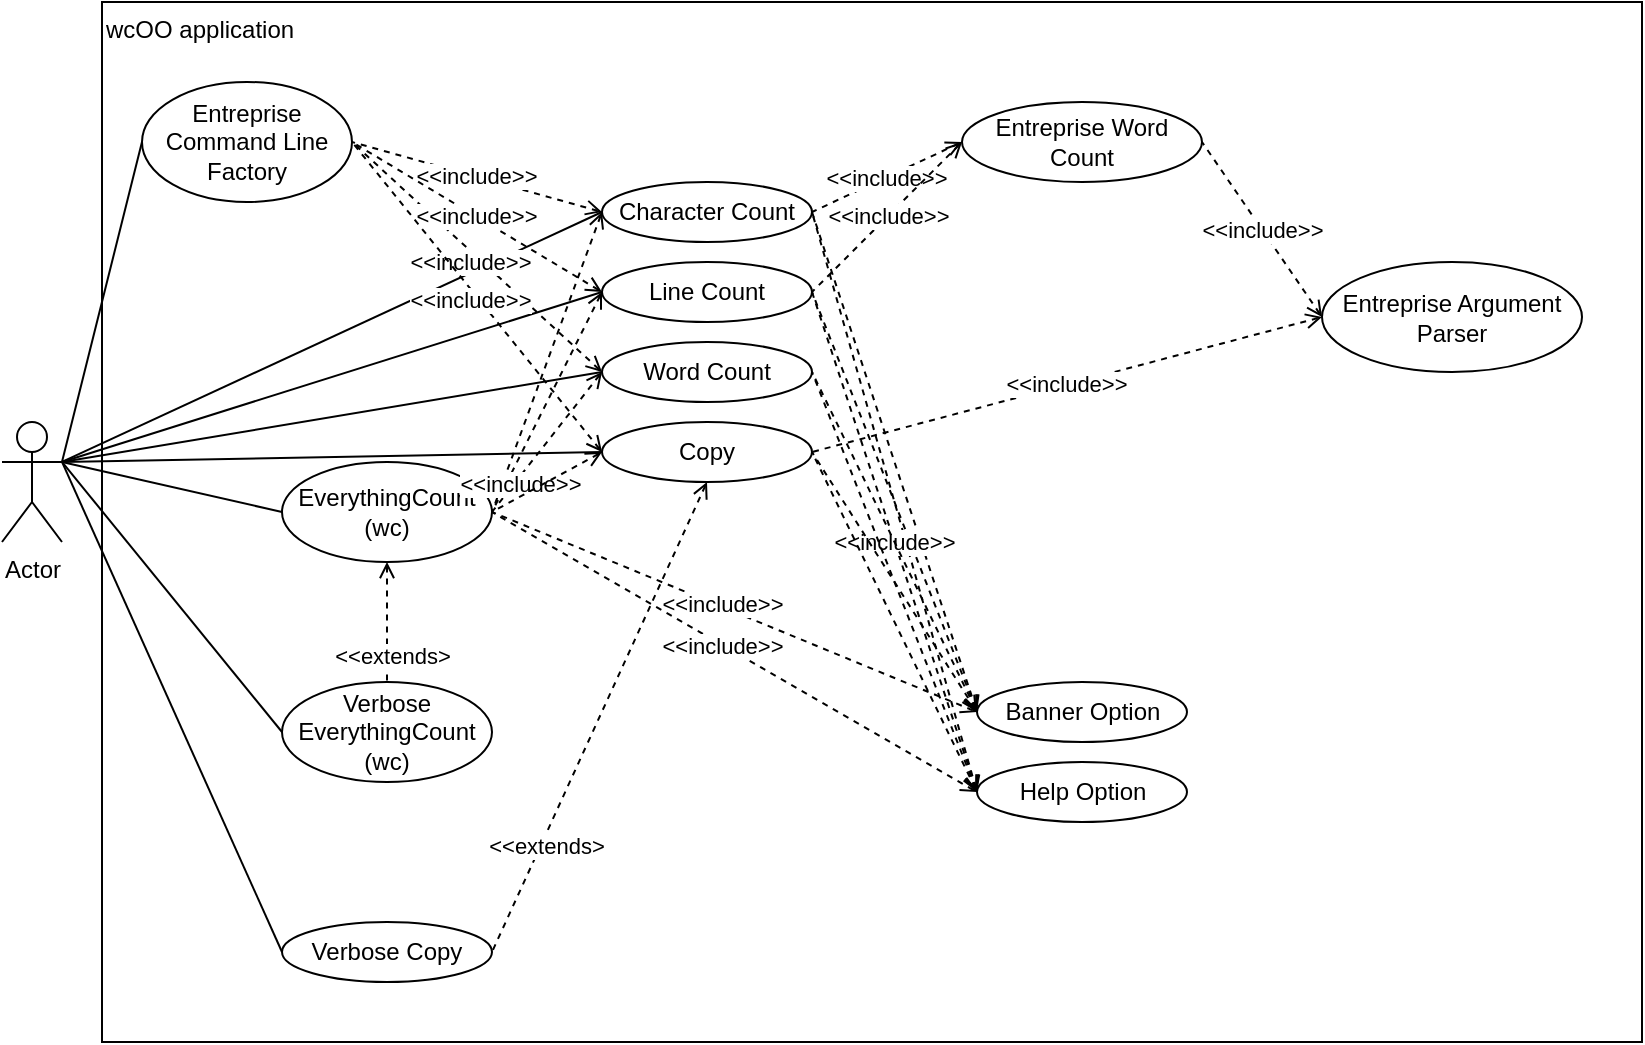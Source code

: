 <mxfile version="13.8.0" type="github" pages="2">
  <diagram id="klySL-yoXc_VsXjcWgvZ" name="Use Case Diagram">
    <mxGraphModel dx="838" dy="922" grid="1" gridSize="10" guides="1" tooltips="1" connect="1" arrows="1" fold="1" page="1" pageScale="1" pageWidth="850" pageHeight="1100" math="0" shadow="0">
      <root>
        <mxCell id="0" />
        <mxCell id="1" parent="0" />
        <mxCell id="cxU1EgE2nvqe68VGwKP_-1" value="Actor" style="shape=umlActor;verticalLabelPosition=bottom;verticalAlign=top;html=1;" parent="1" vertex="1">
          <mxGeometry x="20" y="250" width="30" height="60" as="geometry" />
        </mxCell>
        <mxCell id="cxU1EgE2nvqe68VGwKP_-4" value="wcOO application" style="rounded=0;whiteSpace=wrap;html=1;fillColor=none;align=left;verticalAlign=top;" parent="1" vertex="1">
          <mxGeometry x="70" y="40" width="770" height="520" as="geometry" />
        </mxCell>
        <mxCell id="cxU1EgE2nvqe68VGwKP_-5" value="Character Count" style="ellipse;whiteSpace=wrap;html=1;fillColor=none;align=center;" parent="1" vertex="1">
          <mxGeometry x="320" y="130" width="105" height="30" as="geometry" />
        </mxCell>
        <mxCell id="XS6prtkgHlYoeQkMIRFP-1" value="Line Count" style="ellipse;whiteSpace=wrap;html=1;fillColor=none;align=center;" parent="1" vertex="1">
          <mxGeometry x="320" y="170" width="105" height="30" as="geometry" />
        </mxCell>
        <mxCell id="XS6prtkgHlYoeQkMIRFP-2" value="Word Count" style="ellipse;whiteSpace=wrap;html=1;fillColor=none;align=center;" parent="1" vertex="1">
          <mxGeometry x="320" y="210" width="105" height="30" as="geometry" />
        </mxCell>
        <mxCell id="XS6prtkgHlYoeQkMIRFP-4" value="Entreprise Command Line Factory" style="ellipse;whiteSpace=wrap;html=1;fillColor=none;align=center;" parent="1" vertex="1">
          <mxGeometry x="90" y="80" width="105" height="60" as="geometry" />
        </mxCell>
        <mxCell id="XS6prtkgHlYoeQkMIRFP-6" value="" style="endArrow=none;html=1;entryX=1;entryY=0.333;entryDx=0;entryDy=0;entryPerimeter=0;exitX=0;exitY=0.5;exitDx=0;exitDy=0;" parent="1" source="XS6prtkgHlYoeQkMIRFP-4" target="cxU1EgE2nvqe68VGwKP_-1" edge="1">
          <mxGeometry width="50" height="50" relative="1" as="geometry">
            <mxPoint x="380" y="410" as="sourcePoint" />
            <mxPoint x="430" y="360" as="targetPoint" />
          </mxGeometry>
        </mxCell>
        <mxCell id="XS6prtkgHlYoeQkMIRFP-7" value="" style="endArrow=none;html=1;exitX=1;exitY=0.333;exitDx=0;exitDy=0;exitPerimeter=0;entryX=0;entryY=0.5;entryDx=0;entryDy=0;" parent="1" source="cxU1EgE2nvqe68VGwKP_-1" target="cxU1EgE2nvqe68VGwKP_-5" edge="1">
          <mxGeometry width="50" height="50" relative="1" as="geometry">
            <mxPoint x="380" y="410" as="sourcePoint" />
            <mxPoint x="430" y="360" as="targetPoint" />
          </mxGeometry>
        </mxCell>
        <mxCell id="XS6prtkgHlYoeQkMIRFP-8" value="" style="endArrow=none;html=1;exitX=1;exitY=0.333;exitDx=0;exitDy=0;exitPerimeter=0;entryX=0;entryY=0.5;entryDx=0;entryDy=0;" parent="1" source="cxU1EgE2nvqe68VGwKP_-1" target="XS6prtkgHlYoeQkMIRFP-2" edge="1">
          <mxGeometry width="50" height="50" relative="1" as="geometry">
            <mxPoint x="90" y="280" as="sourcePoint" />
            <mxPoint x="330" y="205" as="targetPoint" />
          </mxGeometry>
        </mxCell>
        <mxCell id="XS6prtkgHlYoeQkMIRFP-9" value="" style="endArrow=none;html=1;entryX=0;entryY=0.5;entryDx=0;entryDy=0;exitX=1;exitY=0.333;exitDx=0;exitDy=0;exitPerimeter=0;" parent="1" target="XS6prtkgHlYoeQkMIRFP-1" edge="1" source="cxU1EgE2nvqe68VGwKP_-1">
          <mxGeometry width="50" height="50" relative="1" as="geometry">
            <mxPoint x="80" y="270" as="sourcePoint" />
            <mxPoint x="340" y="215" as="targetPoint" />
          </mxGeometry>
        </mxCell>
        <mxCell id="XS6prtkgHlYoeQkMIRFP-10" value="&amp;lt;&amp;lt;include&amp;gt;&amp;gt;" style="endArrow=none;dashed=1;html=1;startArrow=open;startFill=0;entryX=1;entryY=0.5;entryDx=0;entryDy=0;exitX=0;exitY=0.5;exitDx=0;exitDy=0;" parent="1" source="cxU1EgE2nvqe68VGwKP_-5" target="XS6prtkgHlYoeQkMIRFP-4" edge="1">
          <mxGeometry width="50" height="50" relative="1" as="geometry">
            <mxPoint x="380" y="410" as="sourcePoint" />
            <mxPoint x="430" y="360" as="targetPoint" />
          </mxGeometry>
        </mxCell>
        <mxCell id="XS6prtkgHlYoeQkMIRFP-11" value="&amp;lt;&amp;lt;include&amp;gt;&amp;gt;" style="endArrow=none;dashed=1;html=1;startArrow=open;startFill=0;entryX=1;entryY=0.5;entryDx=0;entryDy=0;exitX=0;exitY=0.5;exitDx=0;exitDy=0;" parent="1" source="XS6prtkgHlYoeQkMIRFP-2" target="XS6prtkgHlYoeQkMIRFP-4" edge="1">
          <mxGeometry x="0.009" y="4" width="50" height="50" relative="1" as="geometry">
            <mxPoint x="490" y="340" as="sourcePoint" />
            <mxPoint x="425" y="525" as="targetPoint" />
            <mxPoint as="offset" />
          </mxGeometry>
        </mxCell>
        <mxCell id="XS6prtkgHlYoeQkMIRFP-12" value="&amp;lt;&amp;lt;include&amp;gt;&amp;gt;" style="endArrow=none;dashed=1;html=1;startArrow=open;startFill=0;exitX=0;exitY=0.5;exitDx=0;exitDy=0;entryX=1;entryY=0.5;entryDx=0;entryDy=0;" parent="1" source="XS6prtkgHlYoeQkMIRFP-1" target="XS6prtkgHlYoeQkMIRFP-4" edge="1">
          <mxGeometry width="50" height="50" relative="1" as="geometry">
            <mxPoint x="475" y="287.5" as="sourcePoint" />
            <mxPoint x="260" y="380" as="targetPoint" />
          </mxGeometry>
        </mxCell>
        <mxCell id="XS6prtkgHlYoeQkMIRFP-13" value="Copy" style="ellipse;whiteSpace=wrap;html=1;fillColor=none;align=center;" parent="1" vertex="1">
          <mxGeometry x="320" y="250" width="105" height="30" as="geometry" />
        </mxCell>
        <mxCell id="XS6prtkgHlYoeQkMIRFP-14" value="&amp;lt;&amp;lt;include&amp;gt;&amp;gt;" style="endArrow=none;dashed=1;html=1;startArrow=open;startFill=0;entryX=1;entryY=0.5;entryDx=0;entryDy=0;exitX=0;exitY=0.5;exitDx=0;exitDy=0;" parent="1" source="XS6prtkgHlYoeQkMIRFP-13" target="XS6prtkgHlYoeQkMIRFP-4" edge="1">
          <mxGeometry x="0.009" y="4" width="50" height="50" relative="1" as="geometry">
            <mxPoint x="330" y="305" as="sourcePoint" />
            <mxPoint x="265" y="390" as="targetPoint" />
            <mxPoint as="offset" />
          </mxGeometry>
        </mxCell>
        <mxCell id="XS6prtkgHlYoeQkMIRFP-15" value="" style="endArrow=none;html=1;exitX=1;exitY=0.333;exitDx=0;exitDy=0;exitPerimeter=0;entryX=0;entryY=0.5;entryDx=0;entryDy=0;" parent="1" source="cxU1EgE2nvqe68VGwKP_-1" target="XS6prtkgHlYoeQkMIRFP-13" edge="1">
          <mxGeometry width="50" height="50" relative="1" as="geometry">
            <mxPoint x="90" y="280" as="sourcePoint" />
            <mxPoint x="330" y="305" as="targetPoint" />
          </mxGeometry>
        </mxCell>
        <mxCell id="XS6prtkgHlYoeQkMIRFP-17" value="Entreprise Word Count" style="ellipse;whiteSpace=wrap;html=1;fillColor=none;align=center;" parent="1" vertex="1">
          <mxGeometry x="500" y="90" width="120" height="40" as="geometry" />
        </mxCell>
        <mxCell id="XS6prtkgHlYoeQkMIRFP-21" value="&amp;lt;&amp;lt;include&amp;gt;&amp;gt;" style="endArrow=none;dashed=1;html=1;startArrow=open;startFill=0;exitX=0;exitY=0.5;exitDx=0;exitDy=0;entryX=1;entryY=0.5;entryDx=0;entryDy=0;" parent="1" source="XS6prtkgHlYoeQkMIRFP-17" target="cxU1EgE2nvqe68VGwKP_-5" edge="1">
          <mxGeometry width="50" height="50" relative="1" as="geometry">
            <mxPoint x="330" y="255" as="sourcePoint" />
            <mxPoint x="265" y="390" as="targetPoint" />
          </mxGeometry>
        </mxCell>
        <mxCell id="XS6prtkgHlYoeQkMIRFP-22" value="&amp;lt;&amp;lt;include&amp;gt;&amp;gt;" style="endArrow=none;dashed=1;html=1;startArrow=open;startFill=0;exitX=0;exitY=0.5;exitDx=0;exitDy=0;entryX=1;entryY=0.5;entryDx=0;entryDy=0;" parent="1" source="XS6prtkgHlYoeQkMIRFP-17" target="XS6prtkgHlYoeQkMIRFP-1" edge="1">
          <mxGeometry width="50" height="50" relative="1" as="geometry">
            <mxPoint x="490" y="280" as="sourcePoint" />
            <mxPoint x="435" y="205" as="targetPoint" />
          </mxGeometry>
        </mxCell>
        <mxCell id="D35DEZ73m5S6Z2tAEh1B-1" value="Entreprise Argument Parser" style="ellipse;whiteSpace=wrap;html=1;fillColor=none;align=center;" parent="1" vertex="1">
          <mxGeometry x="680" y="170" width="130" height="55" as="geometry" />
        </mxCell>
        <mxCell id="D35DEZ73m5S6Z2tAEh1B-2" value="&amp;lt;&amp;lt;include&amp;gt;&amp;gt;" style="endArrow=none;dashed=1;html=1;startArrow=open;startFill=0;entryX=1;entryY=0.5;entryDx=0;entryDy=0;exitX=0;exitY=0.5;exitDx=0;exitDy=0;" parent="1" source="D35DEZ73m5S6Z2tAEh1B-1" target="XS6prtkgHlYoeQkMIRFP-13" edge="1">
          <mxGeometry width="50" height="50" relative="1" as="geometry">
            <mxPoint x="510" y="255" as="sourcePoint" />
            <mxPoint x="435" y="305" as="targetPoint" />
          </mxGeometry>
        </mxCell>
        <mxCell id="D35DEZ73m5S6Z2tAEh1B-3" value="&amp;lt;&amp;lt;include&amp;gt;&amp;gt;" style="endArrow=none;dashed=1;html=1;startArrow=open;startFill=0;entryX=1;entryY=0.5;entryDx=0;entryDy=0;exitX=0;exitY=0.5;exitDx=0;exitDy=0;" parent="1" source="D35DEZ73m5S6Z2tAEh1B-1" target="XS6prtkgHlYoeQkMIRFP-17" edge="1">
          <mxGeometry width="50" height="50" relative="1" as="geometry">
            <mxPoint x="520" y="265" as="sourcePoint" />
            <mxPoint x="445" y="315" as="targetPoint" />
          </mxGeometry>
        </mxCell>
        <mxCell id="nGa6LLyZWd6azllLUKl0-2" value="Help Option" style="ellipse;whiteSpace=wrap;html=1;fillColor=none;align=center;" vertex="1" parent="1">
          <mxGeometry x="507.5" y="420" width="105" height="30" as="geometry" />
        </mxCell>
        <mxCell id="nGa6LLyZWd6azllLUKl0-3" value="Banner Option" style="ellipse;whiteSpace=wrap;html=1;fillColor=none;align=center;" vertex="1" parent="1">
          <mxGeometry x="507.5" y="380" width="105" height="30" as="geometry" />
        </mxCell>
        <mxCell id="GT4I_Vl5k48MpZQ6zJ6Z-2" value="" style="endArrow=none;dashed=1;html=1;startArrow=open;startFill=0;entryX=1;entryY=0.5;entryDx=0;entryDy=0;exitX=0;exitY=0.5;exitDx=0;exitDy=0;" edge="1" parent="1" source="nGa6LLyZWd6azllLUKl0-3" target="cxU1EgE2nvqe68VGwKP_-5">
          <mxGeometry width="50" height="50" relative="1" as="geometry">
            <mxPoint x="517.5" y="425" as="sourcePoint" />
            <mxPoint x="435.0" y="250" as="targetPoint" />
          </mxGeometry>
        </mxCell>
        <mxCell id="GT4I_Vl5k48MpZQ6zJ6Z-3" value="" style="endArrow=none;dashed=1;html=1;startArrow=open;startFill=0;entryX=1;entryY=0.5;entryDx=0;entryDy=0;exitX=0;exitY=0.5;exitDx=0;exitDy=0;" edge="1" parent="1" source="nGa6LLyZWd6azllLUKl0-2" target="cxU1EgE2nvqe68VGwKP_-5">
          <mxGeometry width="50" height="50" relative="1" as="geometry">
            <mxPoint x="527.5" y="435" as="sourcePoint" />
            <mxPoint x="445.0" y="260" as="targetPoint" />
          </mxGeometry>
        </mxCell>
        <mxCell id="GT4I_Vl5k48MpZQ6zJ6Z-5" value="EverythingCount (wc)" style="ellipse;whiteSpace=wrap;html=1;fillColor=none;align=center;" vertex="1" parent="1">
          <mxGeometry x="160" y="270" width="105" height="50" as="geometry" />
        </mxCell>
        <mxCell id="GT4I_Vl5k48MpZQ6zJ6Z-7" value="" style="endArrow=none;dashed=1;html=1;startArrow=open;startFill=0;entryX=1;entryY=0.5;entryDx=0;entryDy=0;exitX=0;exitY=0.5;exitDx=0;exitDy=0;" edge="1" parent="1" source="cxU1EgE2nvqe68VGwKP_-5" target="GT4I_Vl5k48MpZQ6zJ6Z-5">
          <mxGeometry x="0.538" y="2" width="50" height="50" relative="1" as="geometry">
            <mxPoint x="330.0" y="375" as="sourcePoint" />
            <mxPoint x="275" y="210" as="targetPoint" />
            <mxPoint y="1" as="offset" />
          </mxGeometry>
        </mxCell>
        <mxCell id="GT4I_Vl5k48MpZQ6zJ6Z-8" value="" style="endArrow=none;dashed=1;html=1;startArrow=open;startFill=0;entryX=1;entryY=0.5;entryDx=0;entryDy=0;exitX=0;exitY=0.5;exitDx=0;exitDy=0;" edge="1" parent="1" source="XS6prtkgHlYoeQkMIRFP-1" target="GT4I_Vl5k48MpZQ6zJ6Z-5">
          <mxGeometry x="0.538" y="2" width="50" height="50" relative="1" as="geometry">
            <mxPoint x="330.0" y="250" as="sourcePoint" />
            <mxPoint x="275" y="405" as="targetPoint" />
            <mxPoint y="1" as="offset" />
          </mxGeometry>
        </mxCell>
        <mxCell id="GT4I_Vl5k48MpZQ6zJ6Z-9" value="&amp;lt;&amp;lt;include&amp;gt;&amp;gt;" style="endArrow=none;dashed=1;html=1;startArrow=open;startFill=0;entryX=1;entryY=0.5;entryDx=0;entryDy=0;exitX=0;exitY=0.5;exitDx=0;exitDy=0;" edge="1" parent="1" source="XS6prtkgHlYoeQkMIRFP-2" target="GT4I_Vl5k48MpZQ6zJ6Z-5">
          <mxGeometry x="0.538" y="2" width="50" height="50" relative="1" as="geometry">
            <mxPoint x="340.0" y="260" as="sourcePoint" />
            <mxPoint x="285" y="415" as="targetPoint" />
            <mxPoint y="1" as="offset" />
          </mxGeometry>
        </mxCell>
        <mxCell id="GT4I_Vl5k48MpZQ6zJ6Z-10" value="" style="endArrow=none;dashed=1;html=1;startArrow=open;startFill=0;entryX=1;entryY=0.5;entryDx=0;entryDy=0;exitX=0;exitY=0.5;exitDx=0;exitDy=0;" edge="1" parent="1" source="XS6prtkgHlYoeQkMIRFP-13" target="GT4I_Vl5k48MpZQ6zJ6Z-5">
          <mxGeometry x="0.538" y="2" width="50" height="50" relative="1" as="geometry">
            <mxPoint x="350.0" y="270" as="sourcePoint" />
            <mxPoint x="295" y="425" as="targetPoint" />
            <mxPoint y="1" as="offset" />
          </mxGeometry>
        </mxCell>
        <mxCell id="GT4I_Vl5k48MpZQ6zJ6Z-11" value="" style="endArrow=none;html=1;exitX=1;exitY=0.333;exitDx=0;exitDy=0;exitPerimeter=0;entryX=0;entryY=0.5;entryDx=0;entryDy=0;" edge="1" parent="1" source="cxU1EgE2nvqe68VGwKP_-1" target="GT4I_Vl5k48MpZQ6zJ6Z-5">
          <mxGeometry width="50" height="50" relative="1" as="geometry">
            <mxPoint x="340" y="480" as="sourcePoint" />
            <mxPoint x="390" y="430" as="targetPoint" />
          </mxGeometry>
        </mxCell>
        <mxCell id="GT4I_Vl5k48MpZQ6zJ6Z-16" value="" style="endArrow=none;dashed=1;html=1;startArrow=open;startFill=0;entryX=1;entryY=0.5;entryDx=0;entryDy=0;exitX=0;exitY=0.5;exitDx=0;exitDy=0;" edge="1" parent="1" source="nGa6LLyZWd6azllLUKl0-3" target="XS6prtkgHlYoeQkMIRFP-1">
          <mxGeometry width="50" height="50" relative="1" as="geometry">
            <mxPoint x="517.5" y="545" as="sourcePoint" />
            <mxPoint x="435.0" y="250" as="targetPoint" />
          </mxGeometry>
        </mxCell>
        <mxCell id="GT4I_Vl5k48MpZQ6zJ6Z-17" value="&amp;lt;&amp;lt;include&amp;gt;&amp;gt;" style="endArrow=none;dashed=1;html=1;startArrow=open;startFill=0;entryX=1;entryY=0.5;entryDx=0;entryDy=0;exitX=0;exitY=0.5;exitDx=0;exitDy=0;" edge="1" parent="1" source="nGa6LLyZWd6azllLUKl0-2" target="XS6prtkgHlYoeQkMIRFP-1">
          <mxGeometry width="50" height="50" relative="1" as="geometry">
            <mxPoint x="527.5" y="555" as="sourcePoint" />
            <mxPoint x="445.0" y="260" as="targetPoint" />
          </mxGeometry>
        </mxCell>
        <mxCell id="GT4I_Vl5k48MpZQ6zJ6Z-18" value="" style="endArrow=none;dashed=1;html=1;startArrow=open;startFill=0;entryX=1;entryY=0.5;entryDx=0;entryDy=0;exitX=0;exitY=0.5;exitDx=0;exitDy=0;" edge="1" parent="1" source="nGa6LLyZWd6azllLUKl0-3" target="XS6prtkgHlYoeQkMIRFP-2">
          <mxGeometry width="50" height="50" relative="1" as="geometry">
            <mxPoint x="537.5" y="565" as="sourcePoint" />
            <mxPoint x="455.0" y="270" as="targetPoint" />
          </mxGeometry>
        </mxCell>
        <mxCell id="GT4I_Vl5k48MpZQ6zJ6Z-19" value="" style="endArrow=none;dashed=1;html=1;startArrow=open;startFill=0;entryX=1;entryY=0.5;entryDx=0;entryDy=0;exitX=0;exitY=0.5;exitDx=0;exitDy=0;" edge="1" parent="1" source="nGa6LLyZWd6azllLUKl0-2" target="XS6prtkgHlYoeQkMIRFP-2">
          <mxGeometry width="50" height="50" relative="1" as="geometry">
            <mxPoint x="547.5" y="575" as="sourcePoint" />
            <mxPoint x="465.0" y="280" as="targetPoint" />
          </mxGeometry>
        </mxCell>
        <mxCell id="GT4I_Vl5k48MpZQ6zJ6Z-20" value="" style="endArrow=none;dashed=1;html=1;startArrow=open;startFill=0;entryX=1;entryY=0.5;entryDx=0;entryDy=0;exitX=0;exitY=0.5;exitDx=0;exitDy=0;" edge="1" parent="1" source="nGa6LLyZWd6azllLUKl0-3" target="XS6prtkgHlYoeQkMIRFP-13">
          <mxGeometry width="50" height="50" relative="1" as="geometry">
            <mxPoint x="557.5" y="585" as="sourcePoint" />
            <mxPoint x="475.0" y="290" as="targetPoint" />
          </mxGeometry>
        </mxCell>
        <mxCell id="GT4I_Vl5k48MpZQ6zJ6Z-21" value="" style="endArrow=none;dashed=1;html=1;startArrow=open;startFill=0;entryX=1;entryY=0.5;entryDx=0;entryDy=0;exitX=0;exitY=0.5;exitDx=0;exitDy=0;" edge="1" parent="1" source="nGa6LLyZWd6azllLUKl0-2" target="XS6prtkgHlYoeQkMIRFP-13">
          <mxGeometry width="50" height="50" relative="1" as="geometry">
            <mxPoint x="567.5" y="595" as="sourcePoint" />
            <mxPoint x="485.0" y="300" as="targetPoint" />
          </mxGeometry>
        </mxCell>
        <mxCell id="GT4I_Vl5k48MpZQ6zJ6Z-24" value="&amp;lt;&amp;lt;extends&amp;gt;" style="endArrow=none;dashed=1;html=1;startArrow=open;startFill=0;entryX=0.5;entryY=0;entryDx=0;entryDy=0;exitX=0.5;exitY=1;exitDx=0;exitDy=0;" edge="1" parent="1" source="GT4I_Vl5k48MpZQ6zJ6Z-5" target="GT4I_Vl5k48MpZQ6zJ6Z-23">
          <mxGeometry x="0.538" y="2" width="50" height="50" relative="1" as="geometry">
            <mxPoint x="330.0" y="275" as="sourcePoint" />
            <mxPoint x="205" y="205" as="targetPoint" />
            <mxPoint y="1" as="offset" />
          </mxGeometry>
        </mxCell>
        <mxCell id="GT4I_Vl5k48MpZQ6zJ6Z-25" value="Verbose Copy" style="ellipse;whiteSpace=wrap;html=1;fillColor=none;align=center;" vertex="1" parent="1">
          <mxGeometry x="160" y="500" width="105" height="30" as="geometry" />
        </mxCell>
        <mxCell id="GT4I_Vl5k48MpZQ6zJ6Z-26" value="&amp;lt;&amp;lt;extends&amp;gt;" style="endArrow=none;dashed=1;html=1;startArrow=open;startFill=0;entryX=1;entryY=0.5;entryDx=0;entryDy=0;exitX=0.5;exitY=1;exitDx=0;exitDy=0;" edge="1" parent="1" source="XS6prtkgHlYoeQkMIRFP-13" target="GT4I_Vl5k48MpZQ6zJ6Z-25">
          <mxGeometry x="0.538" y="2" width="50" height="50" relative="1" as="geometry">
            <mxPoint x="152.5" y="230" as="sourcePoint" />
            <mxPoint x="152.5" y="360" as="targetPoint" />
            <mxPoint y="1" as="offset" />
          </mxGeometry>
        </mxCell>
        <mxCell id="GT4I_Vl5k48MpZQ6zJ6Z-27" value="" style="endArrow=none;html=1;exitX=1;exitY=0.333;exitDx=0;exitDy=0;exitPerimeter=0;entryX=0;entryY=0.5;entryDx=0;entryDy=0;" edge="1" parent="1" source="cxU1EgE2nvqe68VGwKP_-1" target="GT4I_Vl5k48MpZQ6zJ6Z-23">
          <mxGeometry width="50" height="50" relative="1" as="geometry">
            <mxPoint x="410" y="490" as="sourcePoint" />
            <mxPoint x="460" y="440" as="targetPoint" />
          </mxGeometry>
        </mxCell>
        <mxCell id="GT4I_Vl5k48MpZQ6zJ6Z-28" value="" style="endArrow=none;html=1;exitX=1;exitY=0.333;exitDx=0;exitDy=0;exitPerimeter=0;entryX=0;entryY=0.5;entryDx=0;entryDy=0;" edge="1" parent="1" source="cxU1EgE2nvqe68VGwKP_-1" target="GT4I_Vl5k48MpZQ6zJ6Z-25">
          <mxGeometry width="50" height="50" relative="1" as="geometry">
            <mxPoint x="410" y="490" as="sourcePoint" />
            <mxPoint x="460" y="440" as="targetPoint" />
          </mxGeometry>
        </mxCell>
        <mxCell id="GT4I_Vl5k48MpZQ6zJ6Z-23" value="Verbose EverythingCount (wc)" style="ellipse;whiteSpace=wrap;html=1;fillColor=none;align=center;" vertex="1" parent="1">
          <mxGeometry x="160" y="380" width="105" height="50" as="geometry" />
        </mxCell>
        <mxCell id="GT4I_Vl5k48MpZQ6zJ6Z-30" value="&amp;lt;&amp;lt;include&amp;gt;&amp;gt;" style="endArrow=none;dashed=1;html=1;startArrow=open;startFill=0;entryX=1;entryY=0.5;entryDx=0;entryDy=0;exitX=0;exitY=0.5;exitDx=0;exitDy=0;" edge="1" parent="1" source="nGa6LLyZWd6azllLUKl0-3" target="GT4I_Vl5k48MpZQ6zJ6Z-5">
          <mxGeometry x="0.055" y="-1" width="50" height="50" relative="1" as="geometry">
            <mxPoint x="330.0" y="275" as="sourcePoint" />
            <mxPoint x="275" y="305.0" as="targetPoint" />
            <mxPoint as="offset" />
          </mxGeometry>
        </mxCell>
        <mxCell id="GT4I_Vl5k48MpZQ6zJ6Z-31" value="&amp;lt;&amp;lt;include&amp;gt;&amp;gt;" style="endArrow=none;dashed=1;html=1;startArrow=open;startFill=0;entryX=1;entryY=0.5;entryDx=0;entryDy=0;exitX=0;exitY=0.5;exitDx=0;exitDy=0;" edge="1" parent="1" source="nGa6LLyZWd6azllLUKl0-2" target="GT4I_Vl5k48MpZQ6zJ6Z-5">
          <mxGeometry x="0.051" width="50" height="50" relative="1" as="geometry">
            <mxPoint x="340.0" y="285" as="sourcePoint" />
            <mxPoint x="285" y="315.0" as="targetPoint" />
            <mxPoint as="offset" />
          </mxGeometry>
        </mxCell>
      </root>
    </mxGraphModel>
  </diagram>
  <diagram id="ZMA6nwO_vbuh9riKTsS5" name="Key Concept Model">
    <mxGraphModel dx="712" dy="784" grid="1" gridSize="10" guides="1" tooltips="1" connect="1" arrows="1" fold="1" page="1" pageScale="1" pageWidth="850" pageHeight="1100" math="0" shadow="0">
      <root>
        <mxCell id="BkJejeZh7EGTEtDG61yu-0" />
        <mxCell id="BkJejeZh7EGTEtDG61yu-1" parent="BkJejeZh7EGTEtDG61yu-0" />
        <mxCell id="BkJejeZh7EGTEtDG61yu-2" style="edgeStyle=orthogonalEdgeStyle;rounded=0;orthogonalLoop=1;jettySize=auto;html=1;exitX=0;exitY=0.5;exitDx=0;exitDy=0;entryX=1;entryY=0.5;entryDx=0;entryDy=0;endArrow=none;endFill=0;" parent="BkJejeZh7EGTEtDG61yu-1" source="BkJejeZh7EGTEtDG61yu-3" target="BkJejeZh7EGTEtDG61yu-11" edge="1">
          <mxGeometry relative="1" as="geometry" />
        </mxCell>
        <mxCell id="BkJejeZh7EGTEtDG61yu-3" value="&lt;div&gt;Counter&lt;/div&gt;" style="rounded=0;whiteSpace=wrap;html=1;shadow=0;glass=0;comic=0;sketch=0;strokeColor=#000000;" parent="BkJejeZh7EGTEtDG61yu-1" vertex="1">
          <mxGeometry x="350" y="490" width="120" height="60" as="geometry" />
        </mxCell>
        <mxCell id="BkJejeZh7EGTEtDG61yu-4" style="edgeStyle=orthogonalEdgeStyle;rounded=0;orthogonalLoop=1;jettySize=auto;html=1;exitX=0.5;exitY=0;exitDx=0;exitDy=0;entryX=0.5;entryY=1;entryDx=0;entryDy=0;endArrow=none;endFill=0;" parent="BkJejeZh7EGTEtDG61yu-1" source="BkJejeZh7EGTEtDG61yu-6" target="BkJejeZh7EGTEtDG61yu-8" edge="1">
          <mxGeometry relative="1" as="geometry" />
        </mxCell>
        <mxCell id="BkJejeZh7EGTEtDG61yu-5" style="edgeStyle=orthogonalEdgeStyle;rounded=0;orthogonalLoop=1;jettySize=auto;html=1;exitX=0;exitY=0.5;exitDx=0;exitDy=0;entryX=1;entryY=0.5;entryDx=0;entryDy=0;endArrow=none;endFill=0;" parent="BkJejeZh7EGTEtDG61yu-1" source="BkJejeZh7EGTEtDG61yu-6" target="BkJejeZh7EGTEtDG61yu-3" edge="1">
          <mxGeometry relative="1" as="geometry" />
        </mxCell>
        <mxCell id="BkJejeZh7EGTEtDG61yu-6" value="Counter Command Line Application" style="rounded=0;whiteSpace=wrap;html=1;shadow=0;glass=0;comic=0;sketch=0;strokeColor=#000000;" parent="BkJejeZh7EGTEtDG61yu-1" vertex="1">
          <mxGeometry x="580" y="490" width="120" height="60" as="geometry" />
        </mxCell>
        <mxCell id="BkJejeZh7EGTEtDG61yu-7" style="edgeStyle=orthogonalEdgeStyle;rounded=0;orthogonalLoop=1;jettySize=auto;html=1;exitX=0;exitY=0.5;exitDx=0;exitDy=0;entryX=0.5;entryY=1;entryDx=0;entryDy=0;endArrow=none;endFill=0;" parent="BkJejeZh7EGTEtDG61yu-1" source="BkJejeZh7EGTEtDG61yu-8" target="BkJejeZh7EGTEtDG61yu-9" edge="1">
          <mxGeometry relative="1" as="geometry" />
        </mxCell>
        <mxCell id="BkJejeZh7EGTEtDG61yu-8" value="&lt;div&gt;Argument Parser&lt;/div&gt;" style="rounded=0;whiteSpace=wrap;html=1;shadow=0;glass=0;comic=0;sketch=0;strokeColor=#000000;" parent="BkJejeZh7EGTEtDG61yu-1" vertex="1">
          <mxGeometry x="580" y="370" width="120" height="60" as="geometry" />
        </mxCell>
        <mxCell id="BkJejeZh7EGTEtDG61yu-9" value="&lt;div&gt;Command Line Option&lt;/div&gt;" style="rounded=0;whiteSpace=wrap;html=1;shadow=0;glass=0;comic=0;sketch=0;strokeColor=#000000;" parent="BkJejeZh7EGTEtDG61yu-1" vertex="1">
          <mxGeometry x="480" y="230" width="120" height="60" as="geometry" />
        </mxCell>
        <mxCell id="BkJejeZh7EGTEtDG61yu-10" style="edgeStyle=orthogonalEdgeStyle;rounded=0;orthogonalLoop=1;jettySize=auto;html=1;exitX=0.5;exitY=1;exitDx=0;exitDy=0;" parent="BkJejeZh7EGTEtDG61yu-1" source="BkJejeZh7EGTEtDG61yu-9" target="BkJejeZh7EGTEtDG61yu-9" edge="1">
          <mxGeometry relative="1" as="geometry" />
        </mxCell>
        <mxCell id="BkJejeZh7EGTEtDG61yu-11" value="&lt;div&gt;Count By Line&lt;/div&gt;" style="rounded=0;whiteSpace=wrap;html=1;shadow=0;glass=0;comic=0;sketch=0;strokeColor=#000000;" parent="BkJejeZh7EGTEtDG61yu-1" vertex="1">
          <mxGeometry x="160" y="490" width="120" height="60" as="geometry" />
        </mxCell>
        <mxCell id="BkJejeZh7EGTEtDG61yu-12" style="edgeStyle=orthogonalEdgeStyle;rounded=0;orthogonalLoop=1;jettySize=auto;html=1;exitX=1;exitY=0.5;exitDx=0;exitDy=0;entryX=0;entryY=0.5;entryDx=0;entryDy=0;endArrow=none;endFill=0;" parent="BkJejeZh7EGTEtDG61yu-1" source="BkJejeZh7EGTEtDG61yu-13" target="BkJejeZh7EGTEtDG61yu-3" edge="1">
          <mxGeometry relative="1" as="geometry" />
        </mxCell>
        <mxCell id="BkJejeZh7EGTEtDG61yu-13" value="&lt;div&gt;Count by Character&lt;/div&gt;" style="rounded=0;whiteSpace=wrap;html=1;shadow=0;glass=0;comic=0;sketch=0;strokeColor=#000000;" parent="BkJejeZh7EGTEtDG61yu-1" vertex="1">
          <mxGeometry x="160" y="400" width="120" height="60" as="geometry" />
        </mxCell>
        <mxCell id="BkJejeZh7EGTEtDG61yu-14" style="edgeStyle=orthogonalEdgeStyle;rounded=0;orthogonalLoop=1;jettySize=auto;html=1;exitX=1;exitY=0.5;exitDx=0;exitDy=0;entryX=0;entryY=0.5;entryDx=0;entryDy=0;endArrow=none;endFill=0;" parent="BkJejeZh7EGTEtDG61yu-1" source="BkJejeZh7EGTEtDG61yu-15" target="BkJejeZh7EGTEtDG61yu-3" edge="1">
          <mxGeometry relative="1" as="geometry" />
        </mxCell>
        <mxCell id="BkJejeZh7EGTEtDG61yu-15" value="Count by Word" style="whiteSpace=wrap;html=1;rounded=0;shadow=0;glass=0;comic=0;sketch=0;strokeColor=#000000;" parent="BkJejeZh7EGTEtDG61yu-1" vertex="1">
          <mxGeometry x="160" y="580" width="120" height="60" as="geometry" />
        </mxCell>
        <mxCell id="BkJejeZh7EGTEtDG61yu-16" value="" style="edgeStyle=orthogonalEdgeStyle;rounded=0;orthogonalLoop=1;jettySize=auto;html=1;endArrow=none;endFill=0;" parent="BkJejeZh7EGTEtDG61yu-1" source="BkJejeZh7EGTEtDG61yu-17" target="BkJejeZh7EGTEtDG61yu-9" edge="1">
          <mxGeometry relative="1" as="geometry" />
        </mxCell>
        <mxCell id="BkJejeZh7EGTEtDG61yu-17" value="&lt;div&gt;Verbose&lt;/div&gt;" style="rounded=0;whiteSpace=wrap;html=1;shadow=0;glass=0;comic=0;sketch=0;strokeColor=#000000;" parent="BkJejeZh7EGTEtDG61yu-1" vertex="1">
          <mxGeometry x="305" y="230" width="120" height="60" as="geometry" />
        </mxCell>
        <mxCell id="BkJejeZh7EGTEtDG61yu-18" style="edgeStyle=orthogonalEdgeStyle;rounded=0;orthogonalLoop=1;jettySize=auto;html=1;exitX=1;exitY=0.5;exitDx=0;exitDy=0;entryX=0;entryY=0.5;entryDx=0;entryDy=0;endArrow=none;endFill=0;" parent="BkJejeZh7EGTEtDG61yu-1" source="BkJejeZh7EGTEtDG61yu-19" target="BkJejeZh7EGTEtDG61yu-9" edge="1">
          <mxGeometry relative="1" as="geometry" />
        </mxCell>
        <mxCell id="BkJejeZh7EGTEtDG61yu-19" value="Banner" style="whiteSpace=wrap;html=1;rounded=0;shadow=0;glass=0;comic=0;sketch=0;strokeColor=#000000;" parent="BkJejeZh7EGTEtDG61yu-1" vertex="1">
          <mxGeometry x="305" y="150" width="120" height="60" as="geometry" />
        </mxCell>
        <mxCell id="BkJejeZh7EGTEtDG61yu-20" style="edgeStyle=orthogonalEdgeStyle;rounded=0;orthogonalLoop=1;jettySize=auto;html=1;exitX=1;exitY=0.5;exitDx=0;exitDy=0;entryX=0;entryY=0.5;entryDx=0;entryDy=0;endArrow=none;endFill=0;" parent="BkJejeZh7EGTEtDG61yu-1" source="BkJejeZh7EGTEtDG61yu-21" target="BkJejeZh7EGTEtDG61yu-9" edge="1">
          <mxGeometry relative="1" as="geometry" />
        </mxCell>
        <mxCell id="BkJejeZh7EGTEtDG61yu-21" value="Help" style="rounded=0;whiteSpace=wrap;html=1;shadow=0;glass=0;comic=0;sketch=0;strokeColor=#000000;" parent="BkJejeZh7EGTEtDG61yu-1" vertex="1">
          <mxGeometry x="305" y="310" width="120" height="60" as="geometry" />
        </mxCell>
        <mxCell id="BkJejeZh7EGTEtDG61yu-22" style="edgeStyle=orthogonalEdgeStyle;rounded=0;orthogonalLoop=1;jettySize=auto;html=1;exitX=0.5;exitY=1;exitDx=0;exitDy=0;entryX=1;entryY=0.5;entryDx=0;entryDy=0;endArrow=none;endFill=0;" parent="BkJejeZh7EGTEtDG61yu-1" source="BkJejeZh7EGTEtDG61yu-23" target="BkJejeZh7EGTEtDG61yu-8" edge="1">
          <mxGeometry relative="1" as="geometry" />
        </mxCell>
        <mxCell id="BkJejeZh7EGTEtDG61yu-23" value="Filenames" style="rounded=0;whiteSpace=wrap;html=1;shadow=0;glass=0;comic=0;sketch=0;strokeColor=#000000;" parent="BkJejeZh7EGTEtDG61yu-1" vertex="1">
          <mxGeometry x="680" y="230" width="120" height="60" as="geometry" />
        </mxCell>
      </root>
    </mxGraphModel>
  </diagram>
</mxfile>
